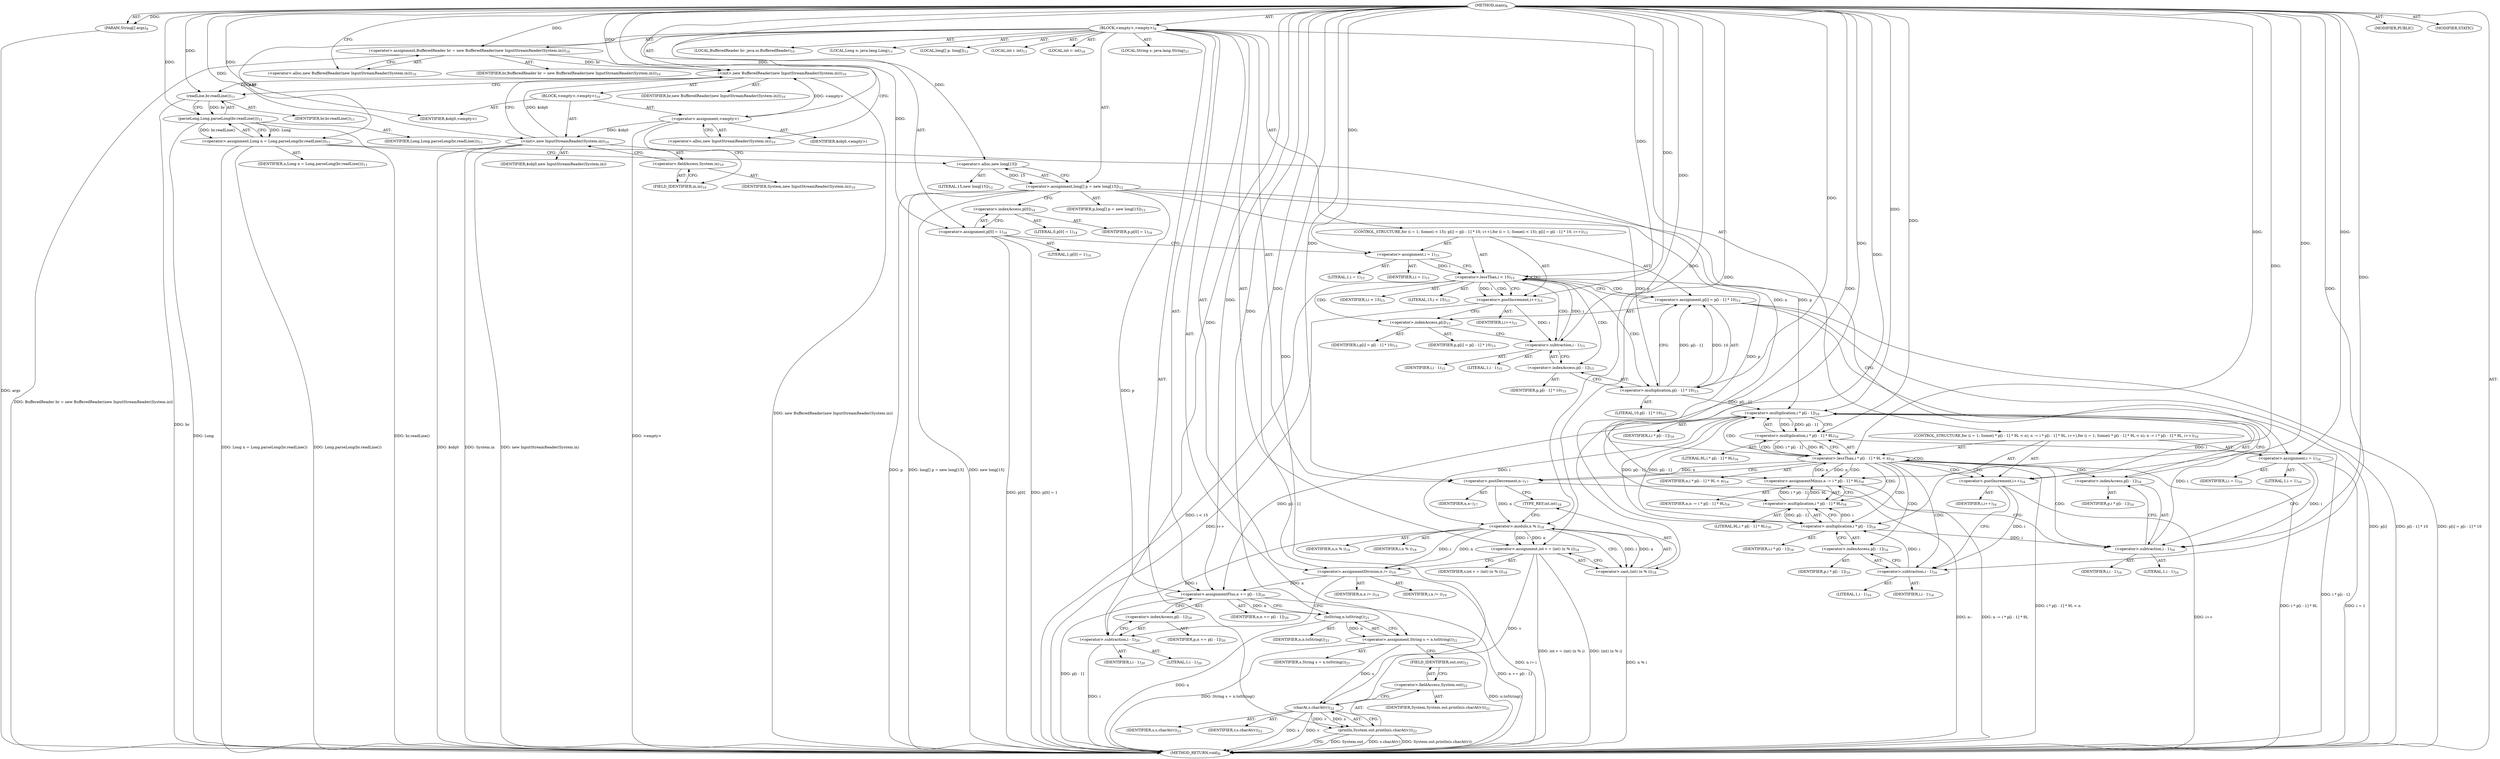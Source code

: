 digraph "main" {  
"19" [label = <(METHOD,main)<SUB>8</SUB>> ]
"20" [label = <(PARAM,String[] args)<SUB>8</SUB>> ]
"21" [label = <(BLOCK,&lt;empty&gt;,&lt;empty&gt;)<SUB>8</SUB>> ]
"4" [label = <(LOCAL,BufferedReader br: java.io.BufferedReader)<SUB>10</SUB>> ]
"22" [label = <(&lt;operator&gt;.assignment,BufferedReader br = new BufferedReader(new InputStreamReader(System.in)))<SUB>10</SUB>> ]
"23" [label = <(IDENTIFIER,br,BufferedReader br = new BufferedReader(new InputStreamReader(System.in)))<SUB>10</SUB>> ]
"24" [label = <(&lt;operator&gt;.alloc,new BufferedReader(new InputStreamReader(System.in)))<SUB>10</SUB>> ]
"25" [label = <(&lt;init&gt;,new BufferedReader(new InputStreamReader(System.in)))<SUB>10</SUB>> ]
"3" [label = <(IDENTIFIER,br,new BufferedReader(new InputStreamReader(System.in)))<SUB>10</SUB>> ]
"26" [label = <(BLOCK,&lt;empty&gt;,&lt;empty&gt;)<SUB>10</SUB>> ]
"27" [label = <(&lt;operator&gt;.assignment,&lt;empty&gt;)> ]
"28" [label = <(IDENTIFIER,$obj0,&lt;empty&gt;)> ]
"29" [label = <(&lt;operator&gt;.alloc,new InputStreamReader(System.in))<SUB>10</SUB>> ]
"30" [label = <(&lt;init&gt;,new InputStreamReader(System.in))<SUB>10</SUB>> ]
"31" [label = <(IDENTIFIER,$obj0,new InputStreamReader(System.in))> ]
"32" [label = <(&lt;operator&gt;.fieldAccess,System.in)<SUB>10</SUB>> ]
"33" [label = <(IDENTIFIER,System,new InputStreamReader(System.in))<SUB>10</SUB>> ]
"34" [label = <(FIELD_IDENTIFIER,in,in)<SUB>10</SUB>> ]
"35" [label = <(IDENTIFIER,$obj0,&lt;empty&gt;)> ]
"36" [label = <(LOCAL,Long n: java.lang.Long)<SUB>11</SUB>> ]
"37" [label = <(&lt;operator&gt;.assignment,Long n = Long.parseLong(br.readLine()))<SUB>11</SUB>> ]
"38" [label = <(IDENTIFIER,n,Long n = Long.parseLong(br.readLine()))<SUB>11</SUB>> ]
"39" [label = <(parseLong,Long.parseLong(br.readLine()))<SUB>11</SUB>> ]
"40" [label = <(IDENTIFIER,Long,Long.parseLong(br.readLine()))<SUB>11</SUB>> ]
"41" [label = <(readLine,br.readLine())<SUB>11</SUB>> ]
"42" [label = <(IDENTIFIER,br,br.readLine())<SUB>11</SUB>> ]
"43" [label = <(LOCAL,long[] p: long[])<SUB>12</SUB>> ]
"44" [label = <(&lt;operator&gt;.assignment,long[] p = new long[15])<SUB>12</SUB>> ]
"45" [label = <(IDENTIFIER,p,long[] p = new long[15])<SUB>12</SUB>> ]
"46" [label = <(&lt;operator&gt;.alloc,new long[15])> ]
"47" [label = <(LITERAL,15,new long[15])<SUB>12</SUB>> ]
"48" [label = <(LOCAL,int i: int)<SUB>13</SUB>> ]
"49" [label = <(&lt;operator&gt;.assignment,p[0] = 1)<SUB>14</SUB>> ]
"50" [label = <(&lt;operator&gt;.indexAccess,p[0])<SUB>14</SUB>> ]
"51" [label = <(IDENTIFIER,p,p[0] = 1)<SUB>14</SUB>> ]
"52" [label = <(LITERAL,0,p[0] = 1)<SUB>14</SUB>> ]
"53" [label = <(LITERAL,1,p[0] = 1)<SUB>14</SUB>> ]
"54" [label = <(CONTROL_STRUCTURE,for (i = 1; Some(i &lt; 15); p[i] = p[i - 1] * 10, i++),for (i = 1; Some(i &lt; 15); p[i] = p[i - 1] * 10, i++))<SUB>15</SUB>> ]
"55" [label = <(&lt;operator&gt;.assignment,i = 1)<SUB>15</SUB>> ]
"56" [label = <(IDENTIFIER,i,i = 1)<SUB>15</SUB>> ]
"57" [label = <(LITERAL,1,i = 1)<SUB>15</SUB>> ]
"58" [label = <(&lt;operator&gt;.lessThan,i &lt; 15)<SUB>15</SUB>> ]
"59" [label = <(IDENTIFIER,i,i &lt; 15)<SUB>15</SUB>> ]
"60" [label = <(LITERAL,15,i &lt; 15)<SUB>15</SUB>> ]
"61" [label = <(&lt;operator&gt;.assignment,p[i] = p[i - 1] * 10)<SUB>15</SUB>> ]
"62" [label = <(&lt;operator&gt;.indexAccess,p[i])<SUB>15</SUB>> ]
"63" [label = <(IDENTIFIER,p,p[i] = p[i - 1] * 10)<SUB>15</SUB>> ]
"64" [label = <(IDENTIFIER,i,p[i] = p[i - 1] * 10)<SUB>15</SUB>> ]
"65" [label = <(&lt;operator&gt;.multiplication,p[i - 1] * 10)<SUB>15</SUB>> ]
"66" [label = <(&lt;operator&gt;.indexAccess,p[i - 1])<SUB>15</SUB>> ]
"67" [label = <(IDENTIFIER,p,p[i - 1] * 10)<SUB>15</SUB>> ]
"68" [label = <(&lt;operator&gt;.subtraction,i - 1)<SUB>15</SUB>> ]
"69" [label = <(IDENTIFIER,i,i - 1)<SUB>15</SUB>> ]
"70" [label = <(LITERAL,1,i - 1)<SUB>15</SUB>> ]
"71" [label = <(LITERAL,10,p[i - 1] * 10)<SUB>15</SUB>> ]
"72" [label = <(&lt;operator&gt;.postIncrement,i++)<SUB>15</SUB>> ]
"73" [label = <(IDENTIFIER,i,i++)<SUB>15</SUB>> ]
"74" [label = <(CONTROL_STRUCTURE,for (i = 1; Some(i * p[i - 1] * 9L &lt; n); n -= i * p[i - 1] * 9L, i++),for (i = 1; Some(i * p[i - 1] * 9L &lt; n); n -= i * p[i - 1] * 9L, i++))<SUB>16</SUB>> ]
"75" [label = <(&lt;operator&gt;.assignment,i = 1)<SUB>16</SUB>> ]
"76" [label = <(IDENTIFIER,i,i = 1)<SUB>16</SUB>> ]
"77" [label = <(LITERAL,1,i = 1)<SUB>16</SUB>> ]
"78" [label = <(&lt;operator&gt;.lessThan,i * p[i - 1] * 9L &lt; n)<SUB>16</SUB>> ]
"79" [label = <(&lt;operator&gt;.multiplication,i * p[i - 1] * 9L)<SUB>16</SUB>> ]
"80" [label = <(&lt;operator&gt;.multiplication,i * p[i - 1])<SUB>16</SUB>> ]
"81" [label = <(IDENTIFIER,i,i * p[i - 1])<SUB>16</SUB>> ]
"82" [label = <(&lt;operator&gt;.indexAccess,p[i - 1])<SUB>16</SUB>> ]
"83" [label = <(IDENTIFIER,p,i * p[i - 1])<SUB>16</SUB>> ]
"84" [label = <(&lt;operator&gt;.subtraction,i - 1)<SUB>16</SUB>> ]
"85" [label = <(IDENTIFIER,i,i - 1)<SUB>16</SUB>> ]
"86" [label = <(LITERAL,1,i - 1)<SUB>16</SUB>> ]
"87" [label = <(LITERAL,9L,i * p[i - 1] * 9L)<SUB>16</SUB>> ]
"88" [label = <(IDENTIFIER,n,i * p[i - 1] * 9L &lt; n)<SUB>16</SUB>> ]
"89" [label = <(&lt;operator&gt;.assignmentMinus,n -= i * p[i - 1] * 9L)<SUB>16</SUB>> ]
"90" [label = <(IDENTIFIER,n,n -= i * p[i - 1] * 9L)<SUB>16</SUB>> ]
"91" [label = <(&lt;operator&gt;.multiplication,i * p[i - 1] * 9L)<SUB>16</SUB>> ]
"92" [label = <(&lt;operator&gt;.multiplication,i * p[i - 1])<SUB>16</SUB>> ]
"93" [label = <(IDENTIFIER,i,i * p[i - 1])<SUB>16</SUB>> ]
"94" [label = <(&lt;operator&gt;.indexAccess,p[i - 1])<SUB>16</SUB>> ]
"95" [label = <(IDENTIFIER,p,i * p[i - 1])<SUB>16</SUB>> ]
"96" [label = <(&lt;operator&gt;.subtraction,i - 1)<SUB>16</SUB>> ]
"97" [label = <(IDENTIFIER,i,i - 1)<SUB>16</SUB>> ]
"98" [label = <(LITERAL,1,i - 1)<SUB>16</SUB>> ]
"99" [label = <(LITERAL,9L,i * p[i - 1] * 9L)<SUB>16</SUB>> ]
"100" [label = <(&lt;operator&gt;.postIncrement,i++)<SUB>16</SUB>> ]
"101" [label = <(IDENTIFIER,i,i++)<SUB>16</SUB>> ]
"102" [label = <(&lt;operator&gt;.postDecrement,n--)<SUB>17</SUB>> ]
"103" [label = <(IDENTIFIER,n,n--)<SUB>17</SUB>> ]
"104" [label = <(LOCAL,int v: int)<SUB>18</SUB>> ]
"105" [label = <(&lt;operator&gt;.assignment,int v = (int) (n % i))<SUB>18</SUB>> ]
"106" [label = <(IDENTIFIER,v,int v = (int) (n % i))<SUB>18</SUB>> ]
"107" [label = <(&lt;operator&gt;.cast,(int) (n % i))<SUB>18</SUB>> ]
"108" [label = <(TYPE_REF,int,int)<SUB>18</SUB>> ]
"109" [label = <(&lt;operator&gt;.modulo,n % i)<SUB>18</SUB>> ]
"110" [label = <(IDENTIFIER,n,n % i)<SUB>18</SUB>> ]
"111" [label = <(IDENTIFIER,i,n % i)<SUB>18</SUB>> ]
"112" [label = <(&lt;operator&gt;.assignmentDivision,n /= i)<SUB>19</SUB>> ]
"113" [label = <(IDENTIFIER,n,n /= i)<SUB>19</SUB>> ]
"114" [label = <(IDENTIFIER,i,n /= i)<SUB>19</SUB>> ]
"115" [label = <(&lt;operator&gt;.assignmentPlus,n += p[i - 1])<SUB>20</SUB>> ]
"116" [label = <(IDENTIFIER,n,n += p[i - 1])<SUB>20</SUB>> ]
"117" [label = <(&lt;operator&gt;.indexAccess,p[i - 1])<SUB>20</SUB>> ]
"118" [label = <(IDENTIFIER,p,n += p[i - 1])<SUB>20</SUB>> ]
"119" [label = <(&lt;operator&gt;.subtraction,i - 1)<SUB>20</SUB>> ]
"120" [label = <(IDENTIFIER,i,i - 1)<SUB>20</SUB>> ]
"121" [label = <(LITERAL,1,i - 1)<SUB>20</SUB>> ]
"122" [label = <(LOCAL,String s: java.lang.String)<SUB>21</SUB>> ]
"123" [label = <(&lt;operator&gt;.assignment,String s = n.toString())<SUB>21</SUB>> ]
"124" [label = <(IDENTIFIER,s,String s = n.toString())<SUB>21</SUB>> ]
"125" [label = <(toString,n.toString())<SUB>21</SUB>> ]
"126" [label = <(IDENTIFIER,n,n.toString())<SUB>21</SUB>> ]
"127" [label = <(println,System.out.println(s.charAt(v)))<SUB>22</SUB>> ]
"128" [label = <(&lt;operator&gt;.fieldAccess,System.out)<SUB>22</SUB>> ]
"129" [label = <(IDENTIFIER,System,System.out.println(s.charAt(v)))<SUB>22</SUB>> ]
"130" [label = <(FIELD_IDENTIFIER,out,out)<SUB>22</SUB>> ]
"131" [label = <(charAt,s.charAt(v))<SUB>22</SUB>> ]
"132" [label = <(IDENTIFIER,s,s.charAt(v))<SUB>22</SUB>> ]
"133" [label = <(IDENTIFIER,v,s.charAt(v))<SUB>22</SUB>> ]
"134" [label = <(MODIFIER,PUBLIC)> ]
"135" [label = <(MODIFIER,STATIC)> ]
"136" [label = <(METHOD_RETURN,void)<SUB>8</SUB>> ]
  "19" -> "20"  [ label = "AST: "] 
  "19" -> "21"  [ label = "AST: "] 
  "19" -> "134"  [ label = "AST: "] 
  "19" -> "135"  [ label = "AST: "] 
  "19" -> "136"  [ label = "AST: "] 
  "21" -> "4"  [ label = "AST: "] 
  "21" -> "22"  [ label = "AST: "] 
  "21" -> "25"  [ label = "AST: "] 
  "21" -> "36"  [ label = "AST: "] 
  "21" -> "37"  [ label = "AST: "] 
  "21" -> "43"  [ label = "AST: "] 
  "21" -> "44"  [ label = "AST: "] 
  "21" -> "48"  [ label = "AST: "] 
  "21" -> "49"  [ label = "AST: "] 
  "21" -> "54"  [ label = "AST: "] 
  "21" -> "74"  [ label = "AST: "] 
  "21" -> "102"  [ label = "AST: "] 
  "21" -> "104"  [ label = "AST: "] 
  "21" -> "105"  [ label = "AST: "] 
  "21" -> "112"  [ label = "AST: "] 
  "21" -> "115"  [ label = "AST: "] 
  "21" -> "122"  [ label = "AST: "] 
  "21" -> "123"  [ label = "AST: "] 
  "21" -> "127"  [ label = "AST: "] 
  "22" -> "23"  [ label = "AST: "] 
  "22" -> "24"  [ label = "AST: "] 
  "25" -> "3"  [ label = "AST: "] 
  "25" -> "26"  [ label = "AST: "] 
  "26" -> "27"  [ label = "AST: "] 
  "26" -> "30"  [ label = "AST: "] 
  "26" -> "35"  [ label = "AST: "] 
  "27" -> "28"  [ label = "AST: "] 
  "27" -> "29"  [ label = "AST: "] 
  "30" -> "31"  [ label = "AST: "] 
  "30" -> "32"  [ label = "AST: "] 
  "32" -> "33"  [ label = "AST: "] 
  "32" -> "34"  [ label = "AST: "] 
  "37" -> "38"  [ label = "AST: "] 
  "37" -> "39"  [ label = "AST: "] 
  "39" -> "40"  [ label = "AST: "] 
  "39" -> "41"  [ label = "AST: "] 
  "41" -> "42"  [ label = "AST: "] 
  "44" -> "45"  [ label = "AST: "] 
  "44" -> "46"  [ label = "AST: "] 
  "46" -> "47"  [ label = "AST: "] 
  "49" -> "50"  [ label = "AST: "] 
  "49" -> "53"  [ label = "AST: "] 
  "50" -> "51"  [ label = "AST: "] 
  "50" -> "52"  [ label = "AST: "] 
  "54" -> "55"  [ label = "AST: "] 
  "54" -> "58"  [ label = "AST: "] 
  "54" -> "61"  [ label = "AST: "] 
  "54" -> "72"  [ label = "AST: "] 
  "55" -> "56"  [ label = "AST: "] 
  "55" -> "57"  [ label = "AST: "] 
  "58" -> "59"  [ label = "AST: "] 
  "58" -> "60"  [ label = "AST: "] 
  "61" -> "62"  [ label = "AST: "] 
  "61" -> "65"  [ label = "AST: "] 
  "62" -> "63"  [ label = "AST: "] 
  "62" -> "64"  [ label = "AST: "] 
  "65" -> "66"  [ label = "AST: "] 
  "65" -> "71"  [ label = "AST: "] 
  "66" -> "67"  [ label = "AST: "] 
  "66" -> "68"  [ label = "AST: "] 
  "68" -> "69"  [ label = "AST: "] 
  "68" -> "70"  [ label = "AST: "] 
  "72" -> "73"  [ label = "AST: "] 
  "74" -> "75"  [ label = "AST: "] 
  "74" -> "78"  [ label = "AST: "] 
  "74" -> "89"  [ label = "AST: "] 
  "74" -> "100"  [ label = "AST: "] 
  "75" -> "76"  [ label = "AST: "] 
  "75" -> "77"  [ label = "AST: "] 
  "78" -> "79"  [ label = "AST: "] 
  "78" -> "88"  [ label = "AST: "] 
  "79" -> "80"  [ label = "AST: "] 
  "79" -> "87"  [ label = "AST: "] 
  "80" -> "81"  [ label = "AST: "] 
  "80" -> "82"  [ label = "AST: "] 
  "82" -> "83"  [ label = "AST: "] 
  "82" -> "84"  [ label = "AST: "] 
  "84" -> "85"  [ label = "AST: "] 
  "84" -> "86"  [ label = "AST: "] 
  "89" -> "90"  [ label = "AST: "] 
  "89" -> "91"  [ label = "AST: "] 
  "91" -> "92"  [ label = "AST: "] 
  "91" -> "99"  [ label = "AST: "] 
  "92" -> "93"  [ label = "AST: "] 
  "92" -> "94"  [ label = "AST: "] 
  "94" -> "95"  [ label = "AST: "] 
  "94" -> "96"  [ label = "AST: "] 
  "96" -> "97"  [ label = "AST: "] 
  "96" -> "98"  [ label = "AST: "] 
  "100" -> "101"  [ label = "AST: "] 
  "102" -> "103"  [ label = "AST: "] 
  "105" -> "106"  [ label = "AST: "] 
  "105" -> "107"  [ label = "AST: "] 
  "107" -> "108"  [ label = "AST: "] 
  "107" -> "109"  [ label = "AST: "] 
  "109" -> "110"  [ label = "AST: "] 
  "109" -> "111"  [ label = "AST: "] 
  "112" -> "113"  [ label = "AST: "] 
  "112" -> "114"  [ label = "AST: "] 
  "115" -> "116"  [ label = "AST: "] 
  "115" -> "117"  [ label = "AST: "] 
  "117" -> "118"  [ label = "AST: "] 
  "117" -> "119"  [ label = "AST: "] 
  "119" -> "120"  [ label = "AST: "] 
  "119" -> "121"  [ label = "AST: "] 
  "123" -> "124"  [ label = "AST: "] 
  "123" -> "125"  [ label = "AST: "] 
  "125" -> "126"  [ label = "AST: "] 
  "127" -> "128"  [ label = "AST: "] 
  "127" -> "131"  [ label = "AST: "] 
  "128" -> "129"  [ label = "AST: "] 
  "128" -> "130"  [ label = "AST: "] 
  "131" -> "132"  [ label = "AST: "] 
  "131" -> "133"  [ label = "AST: "] 
  "22" -> "29"  [ label = "CFG: "] 
  "25" -> "41"  [ label = "CFG: "] 
  "37" -> "46"  [ label = "CFG: "] 
  "44" -> "50"  [ label = "CFG: "] 
  "49" -> "55"  [ label = "CFG: "] 
  "102" -> "108"  [ label = "CFG: "] 
  "105" -> "112"  [ label = "CFG: "] 
  "112" -> "119"  [ label = "CFG: "] 
  "115" -> "125"  [ label = "CFG: "] 
  "123" -> "130"  [ label = "CFG: "] 
  "127" -> "136"  [ label = "CFG: "] 
  "24" -> "22"  [ label = "CFG: "] 
  "39" -> "37"  [ label = "CFG: "] 
  "46" -> "44"  [ label = "CFG: "] 
  "50" -> "49"  [ label = "CFG: "] 
  "55" -> "58"  [ label = "CFG: "] 
  "58" -> "72"  [ label = "CFG: "] 
  "58" -> "75"  [ label = "CFG: "] 
  "61" -> "58"  [ label = "CFG: "] 
  "72" -> "62"  [ label = "CFG: "] 
  "75" -> "84"  [ label = "CFG: "] 
  "78" -> "100"  [ label = "CFG: "] 
  "78" -> "102"  [ label = "CFG: "] 
  "89" -> "84"  [ label = "CFG: "] 
  "100" -> "96"  [ label = "CFG: "] 
  "107" -> "105"  [ label = "CFG: "] 
  "117" -> "115"  [ label = "CFG: "] 
  "125" -> "123"  [ label = "CFG: "] 
  "128" -> "131"  [ label = "CFG: "] 
  "131" -> "127"  [ label = "CFG: "] 
  "27" -> "34"  [ label = "CFG: "] 
  "30" -> "25"  [ label = "CFG: "] 
  "41" -> "39"  [ label = "CFG: "] 
  "62" -> "68"  [ label = "CFG: "] 
  "65" -> "61"  [ label = "CFG: "] 
  "79" -> "78"  [ label = "CFG: "] 
  "91" -> "89"  [ label = "CFG: "] 
  "108" -> "109"  [ label = "CFG: "] 
  "109" -> "107"  [ label = "CFG: "] 
  "119" -> "117"  [ label = "CFG: "] 
  "130" -> "128"  [ label = "CFG: "] 
  "29" -> "27"  [ label = "CFG: "] 
  "32" -> "30"  [ label = "CFG: "] 
  "66" -> "65"  [ label = "CFG: "] 
  "80" -> "79"  [ label = "CFG: "] 
  "92" -> "91"  [ label = "CFG: "] 
  "34" -> "32"  [ label = "CFG: "] 
  "68" -> "66"  [ label = "CFG: "] 
  "82" -> "80"  [ label = "CFG: "] 
  "94" -> "92"  [ label = "CFG: "] 
  "84" -> "82"  [ label = "CFG: "] 
  "96" -> "94"  [ label = "CFG: "] 
  "19" -> "24"  [ label = "CFG: "] 
  "20" -> "136"  [ label = "DDG: args"] 
  "22" -> "136"  [ label = "DDG: BufferedReader br = new BufferedReader(new InputStreamReader(System.in))"] 
  "27" -> "136"  [ label = "DDG: &lt;empty&gt;"] 
  "30" -> "136"  [ label = "DDG: $obj0"] 
  "30" -> "136"  [ label = "DDG: System.in"] 
  "30" -> "136"  [ label = "DDG: new InputStreamReader(System.in)"] 
  "25" -> "136"  [ label = "DDG: new BufferedReader(new InputStreamReader(System.in))"] 
  "41" -> "136"  [ label = "DDG: br"] 
  "39" -> "136"  [ label = "DDG: br.readLine()"] 
  "37" -> "136"  [ label = "DDG: Long.parseLong(br.readLine())"] 
  "37" -> "136"  [ label = "DDG: Long n = Long.parseLong(br.readLine())"] 
  "44" -> "136"  [ label = "DDG: p"] 
  "44" -> "136"  [ label = "DDG: new long[15]"] 
  "44" -> "136"  [ label = "DDG: long[] p = new long[15]"] 
  "49" -> "136"  [ label = "DDG: p[0]"] 
  "49" -> "136"  [ label = "DDG: p[0] = 1"] 
  "58" -> "136"  [ label = "DDG: i &lt; 15"] 
  "75" -> "136"  [ label = "DDG: i = 1"] 
  "79" -> "136"  [ label = "DDG: i * p[i - 1]"] 
  "78" -> "136"  [ label = "DDG: i * p[i - 1] * 9L"] 
  "78" -> "136"  [ label = "DDG: i * p[i - 1] * 9L &lt; n"] 
  "102" -> "136"  [ label = "DDG: n--"] 
  "107" -> "136"  [ label = "DDG: n % i"] 
  "105" -> "136"  [ label = "DDG: (int) (n % i)"] 
  "105" -> "136"  [ label = "DDG: int v = (int) (n % i)"] 
  "112" -> "136"  [ label = "DDG: n /= i"] 
  "119" -> "136"  [ label = "DDG: i"] 
  "115" -> "136"  [ label = "DDG: p[i - 1]"] 
  "115" -> "136"  [ label = "DDG: n += p[i - 1]"] 
  "125" -> "136"  [ label = "DDG: n"] 
  "123" -> "136"  [ label = "DDG: n.toString()"] 
  "123" -> "136"  [ label = "DDG: String s = n.toString()"] 
  "127" -> "136"  [ label = "DDG: System.out"] 
  "131" -> "136"  [ label = "DDG: s"] 
  "131" -> "136"  [ label = "DDG: v"] 
  "127" -> "136"  [ label = "DDG: s.charAt(v)"] 
  "127" -> "136"  [ label = "DDG: System.out.println(s.charAt(v))"] 
  "100" -> "136"  [ label = "DDG: i++"] 
  "89" -> "136"  [ label = "DDG: n -= i * p[i - 1] * 9L"] 
  "72" -> "136"  [ label = "DDG: i++"] 
  "61" -> "136"  [ label = "DDG: p[i]"] 
  "61" -> "136"  [ label = "DDG: p[i - 1] * 10"] 
  "61" -> "136"  [ label = "DDG: p[i] = p[i - 1] * 10"] 
  "39" -> "136"  [ label = "DDG: Long"] 
  "19" -> "20"  [ label = "DDG: "] 
  "19" -> "22"  [ label = "DDG: "] 
  "39" -> "37"  [ label = "DDG: Long"] 
  "39" -> "37"  [ label = "DDG: br.readLine()"] 
  "46" -> "44"  [ label = "DDG: 15"] 
  "19" -> "49"  [ label = "DDG: "] 
  "19" -> "105"  [ label = "DDG: "] 
  "109" -> "105"  [ label = "DDG: n"] 
  "109" -> "105"  [ label = "DDG: i"] 
  "109" -> "112"  [ label = "DDG: i"] 
  "19" -> "112"  [ label = "DDG: "] 
  "44" -> "115"  [ label = "DDG: p"] 
  "80" -> "115"  [ label = "DDG: p[i - 1]"] 
  "125" -> "123"  [ label = "DDG: n"] 
  "22" -> "25"  [ label = "DDG: br"] 
  "19" -> "25"  [ label = "DDG: "] 
  "27" -> "25"  [ label = "DDG: &lt;empty&gt;"] 
  "30" -> "25"  [ label = "DDG: $obj0"] 
  "19" -> "55"  [ label = "DDG: "] 
  "65" -> "61"  [ label = "DDG: p[i - 1]"] 
  "65" -> "61"  [ label = "DDG: 10"] 
  "19" -> "75"  [ label = "DDG: "] 
  "91" -> "89"  [ label = "DDG: i * p[i - 1]"] 
  "91" -> "89"  [ label = "DDG: 9L"] 
  "78" -> "102"  [ label = "DDG: n"] 
  "19" -> "102"  [ label = "DDG: "] 
  "109" -> "112"  [ label = "DDG: n"] 
  "112" -> "115"  [ label = "DDG: n"] 
  "19" -> "115"  [ label = "DDG: "] 
  "131" -> "127"  [ label = "DDG: s"] 
  "131" -> "127"  [ label = "DDG: v"] 
  "19" -> "27"  [ label = "DDG: "] 
  "19" -> "35"  [ label = "DDG: "] 
  "19" -> "39"  [ label = "DDG: "] 
  "41" -> "39"  [ label = "DDG: br"] 
  "19" -> "46"  [ label = "DDG: "] 
  "55" -> "58"  [ label = "DDG: i"] 
  "68" -> "58"  [ label = "DDG: i"] 
  "19" -> "58"  [ label = "DDG: "] 
  "58" -> "72"  [ label = "DDG: i"] 
  "19" -> "72"  [ label = "DDG: "] 
  "79" -> "78"  [ label = "DDG: i * p[i - 1]"] 
  "79" -> "78"  [ label = "DDG: 9L"] 
  "37" -> "78"  [ label = "DDG: n"] 
  "89" -> "78"  [ label = "DDG: n"] 
  "19" -> "78"  [ label = "DDG: "] 
  "78" -> "89"  [ label = "DDG: n"] 
  "19" -> "89"  [ label = "DDG: "] 
  "80" -> "100"  [ label = "DDG: i"] 
  "19" -> "100"  [ label = "DDG: "] 
  "19" -> "107"  [ label = "DDG: "] 
  "109" -> "107"  [ label = "DDG: n"] 
  "109" -> "107"  [ label = "DDG: i"] 
  "115" -> "125"  [ label = "DDG: n"] 
  "19" -> "125"  [ label = "DDG: "] 
  "123" -> "131"  [ label = "DDG: s"] 
  "19" -> "131"  [ label = "DDG: "] 
  "105" -> "131"  [ label = "DDG: v"] 
  "27" -> "30"  [ label = "DDG: $obj0"] 
  "19" -> "30"  [ label = "DDG: "] 
  "25" -> "41"  [ label = "DDG: br"] 
  "19" -> "41"  [ label = "DDG: "] 
  "44" -> "65"  [ label = "DDG: p"] 
  "19" -> "65"  [ label = "DDG: "] 
  "80" -> "79"  [ label = "DDG: i"] 
  "80" -> "79"  [ label = "DDG: p[i - 1]"] 
  "19" -> "79"  [ label = "DDG: "] 
  "92" -> "91"  [ label = "DDG: i"] 
  "92" -> "91"  [ label = "DDG: p[i - 1]"] 
  "19" -> "91"  [ label = "DDG: "] 
  "102" -> "109"  [ label = "DDG: n"] 
  "19" -> "109"  [ label = "DDG: "] 
  "80" -> "109"  [ label = "DDG: i"] 
  "19" -> "119"  [ label = "DDG: "] 
  "109" -> "119"  [ label = "DDG: i"] 
  "84" -> "80"  [ label = "DDG: i"] 
  "19" -> "80"  [ label = "DDG: "] 
  "44" -> "80"  [ label = "DDG: p"] 
  "92" -> "80"  [ label = "DDG: p[i - 1]"] 
  "65" -> "80"  [ label = "DDG: p[i - 1]"] 
  "96" -> "92"  [ label = "DDG: i"] 
  "19" -> "92"  [ label = "DDG: "] 
  "44" -> "92"  [ label = "DDG: p"] 
  "80" -> "92"  [ label = "DDG: p[i - 1]"] 
  "72" -> "68"  [ label = "DDG: i"] 
  "19" -> "68"  [ label = "DDG: "] 
  "75" -> "84"  [ label = "DDG: i"] 
  "92" -> "84"  [ label = "DDG: i"] 
  "19" -> "84"  [ label = "DDG: "] 
  "100" -> "96"  [ label = "DDG: i"] 
  "19" -> "96"  [ label = "DDG: "] 
  "58" -> "58"  [ label = "CDG: "] 
  "58" -> "68"  [ label = "CDG: "] 
  "58" -> "61"  [ label = "CDG: "] 
  "58" -> "66"  [ label = "CDG: "] 
  "58" -> "72"  [ label = "CDG: "] 
  "58" -> "65"  [ label = "CDG: "] 
  "58" -> "62"  [ label = "CDG: "] 
  "78" -> "80"  [ label = "CDG: "] 
  "78" -> "94"  [ label = "CDG: "] 
  "78" -> "96"  [ label = "CDG: "] 
  "78" -> "89"  [ label = "CDG: "] 
  "78" -> "100"  [ label = "CDG: "] 
  "78" -> "84"  [ label = "CDG: "] 
  "78" -> "92"  [ label = "CDG: "] 
  "78" -> "91"  [ label = "CDG: "] 
  "78" -> "82"  [ label = "CDG: "] 
  "78" -> "78"  [ label = "CDG: "] 
  "78" -> "79"  [ label = "CDG: "] 
}
